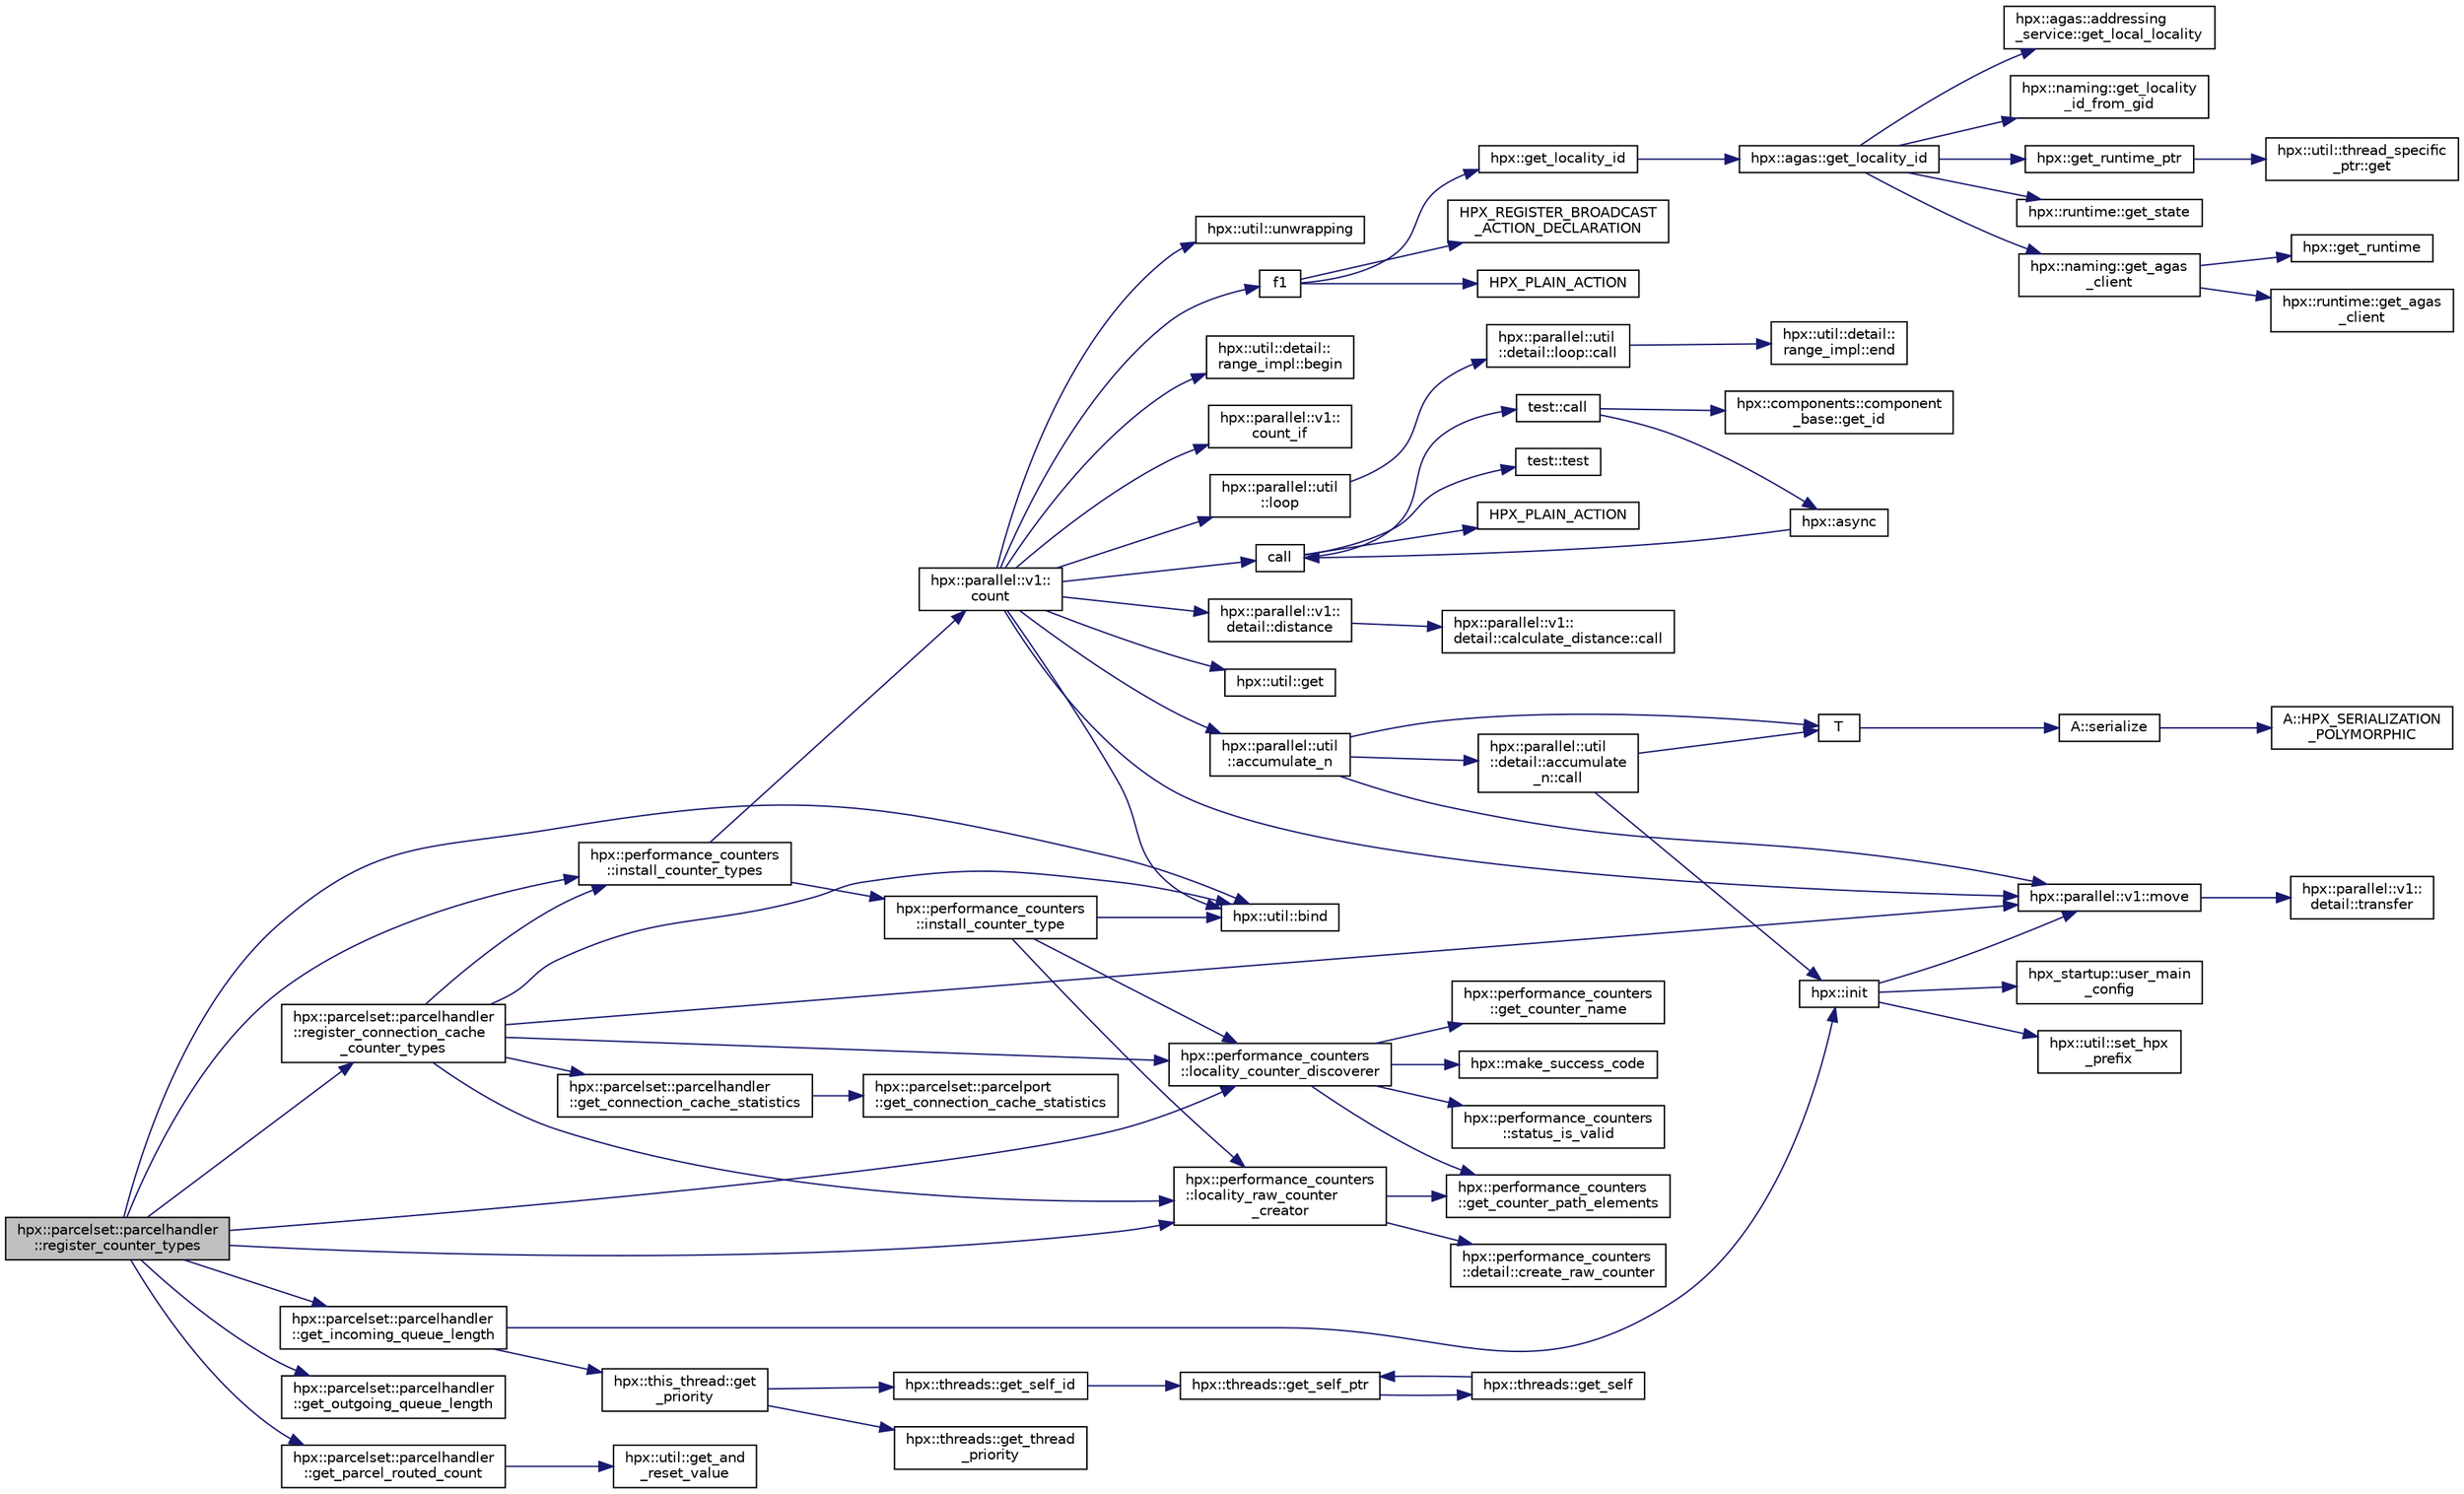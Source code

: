 digraph "hpx::parcelset::parcelhandler::register_counter_types"
{
  edge [fontname="Helvetica",fontsize="10",labelfontname="Helvetica",labelfontsize="10"];
  node [fontname="Helvetica",fontsize="10",shape=record];
  rankdir="LR";
  Node1372 [label="hpx::parcelset::parcelhandler\l::register_counter_types",height=0.2,width=0.4,color="black", fillcolor="grey75", style="filled", fontcolor="black"];
  Node1372 -> Node1373 [color="midnightblue",fontsize="10",style="solid",fontname="Helvetica"];
  Node1373 [label="hpx::parcelset::parcelhandler\l::register_connection_cache\l_counter_types",height=0.2,width=0.4,color="black", fillcolor="white", style="filled",URL="$d4/d2f/classhpx_1_1parcelset_1_1parcelhandler.html#a1765d0cbc47dde5e31afb4bb60a60516"];
  Node1373 -> Node1374 [color="midnightblue",fontsize="10",style="solid",fontname="Helvetica"];
  Node1374 [label="hpx::util::bind",height=0.2,width=0.4,color="black", fillcolor="white", style="filled",URL="$df/dad/namespacehpx_1_1util.html#ad844caedf82a0173d6909d910c3e48c6"];
  Node1373 -> Node1375 [color="midnightblue",fontsize="10",style="solid",fontname="Helvetica"];
  Node1375 [label="hpx::parcelset::parcelhandler\l::get_connection_cache_statistics",height=0.2,width=0.4,color="black", fillcolor="white", style="filled",URL="$d4/d2f/classhpx_1_1parcelset_1_1parcelhandler.html#aefc428a29f7d25b09659a4e408bda165"];
  Node1375 -> Node1376 [color="midnightblue",fontsize="10",style="solid",fontname="Helvetica"];
  Node1376 [label="hpx::parcelset::parcelport\l::get_connection_cache_statistics",height=0.2,width=0.4,color="black", fillcolor="white", style="filled",URL="$d9/d67/classhpx_1_1parcelset_1_1parcelport.html#a3168a01b65c91841c55c9dc923a98437"];
  Node1373 -> Node1377 [color="midnightblue",fontsize="10",style="solid",fontname="Helvetica"];
  Node1377 [label="hpx::performance_counters\l::locality_raw_counter\l_creator",height=0.2,width=0.4,color="black", fillcolor="white", style="filled",URL="$d0/d36/namespacehpx_1_1performance__counters.html#ae4c341430bcefef5080eb7b92b489700"];
  Node1377 -> Node1378 [color="midnightblue",fontsize="10",style="solid",fontname="Helvetica"];
  Node1378 [label="hpx::performance_counters\l::get_counter_path_elements",height=0.2,width=0.4,color="black", fillcolor="white", style="filled",URL="$d0/d36/namespacehpx_1_1performance__counters.html#a20efd215ad44c2a1d6bf36731b07094c",tooltip="Fill the given counter_path_elements instance from the given full name of a counter. "];
  Node1377 -> Node1379 [color="midnightblue",fontsize="10",style="solid",fontname="Helvetica"];
  Node1379 [label="hpx::performance_counters\l::detail::create_raw_counter",height=0.2,width=0.4,color="black", fillcolor="white", style="filled",URL="$d0/df8/namespacehpx_1_1performance__counters_1_1detail.html#a5e451affac03963e4ae0cb8eddb34fbd"];
  Node1373 -> Node1380 [color="midnightblue",fontsize="10",style="solid",fontname="Helvetica"];
  Node1380 [label="hpx::parallel::v1::move",height=0.2,width=0.4,color="black", fillcolor="white", style="filled",URL="$db/db9/namespacehpx_1_1parallel_1_1v1.html#aa7c4ede081ce786c9d1eb1adff495cfc"];
  Node1380 -> Node1381 [color="midnightblue",fontsize="10",style="solid",fontname="Helvetica"];
  Node1381 [label="hpx::parallel::v1::\ldetail::transfer",height=0.2,width=0.4,color="black", fillcolor="white", style="filled",URL="$d2/ddd/namespacehpx_1_1parallel_1_1v1_1_1detail.html#ab1b56a05e1885ca7cc7ffa1804dd2f3c"];
  Node1373 -> Node1382 [color="midnightblue",fontsize="10",style="solid",fontname="Helvetica"];
  Node1382 [label="hpx::performance_counters\l::locality_counter_discoverer",height=0.2,width=0.4,color="black", fillcolor="white", style="filled",URL="$d0/d36/namespacehpx_1_1performance__counters.html#a1dde75a358cb6a734c22cd84eb1401ba"];
  Node1382 -> Node1378 [color="midnightblue",fontsize="10",style="solid",fontname="Helvetica"];
  Node1382 -> Node1383 [color="midnightblue",fontsize="10",style="solid",fontname="Helvetica"];
  Node1383 [label="hpx::performance_counters\l::status_is_valid",height=0.2,width=0.4,color="black", fillcolor="white", style="filled",URL="$d0/d36/namespacehpx_1_1performance__counters.html#a02f879175b5bb99013a8c79f66e57213"];
  Node1382 -> Node1384 [color="midnightblue",fontsize="10",style="solid",fontname="Helvetica"];
  Node1384 [label="hpx::performance_counters\l::get_counter_name",height=0.2,width=0.4,color="black", fillcolor="white", style="filled",URL="$d0/d36/namespacehpx_1_1performance__counters.html#af277aab5e2e75f4d32dedcb1f4cdf21d",tooltip="Create a full name of a counter from the contents of the given counter_path_elements instance..."];
  Node1382 -> Node1385 [color="midnightblue",fontsize="10",style="solid",fontname="Helvetica"];
  Node1385 [label="hpx::make_success_code",height=0.2,width=0.4,color="black", fillcolor="white", style="filled",URL="$d8/d83/namespacehpx.html#a0e8512a8f49e2a6c8185061181419d8f",tooltip="Returns error_code(hpx::success, \"success\", mode). "];
  Node1373 -> Node1386 [color="midnightblue",fontsize="10",style="solid",fontname="Helvetica"];
  Node1386 [label="hpx::performance_counters\l::install_counter_types",height=0.2,width=0.4,color="black", fillcolor="white", style="filled",URL="$d0/d36/namespacehpx_1_1performance__counters.html#ab040877c215a8e5c82c3d17e1a6fea1e"];
  Node1386 -> Node1387 [color="midnightblue",fontsize="10",style="solid",fontname="Helvetica"];
  Node1387 [label="hpx::parallel::v1::\lcount",height=0.2,width=0.4,color="black", fillcolor="white", style="filled",URL="$db/db9/namespacehpx_1_1parallel_1_1v1.html#a19d058114a2bd44801aab4176b188e23"];
  Node1387 -> Node1388 [color="midnightblue",fontsize="10",style="solid",fontname="Helvetica"];
  Node1388 [label="hpx::parallel::v1::\lcount_if",height=0.2,width=0.4,color="black", fillcolor="white", style="filled",URL="$db/db9/namespacehpx_1_1parallel_1_1v1.html#ad836ff017ec208c2d6388a9b47b05ce0"];
  Node1387 -> Node1389 [color="midnightblue",fontsize="10",style="solid",fontname="Helvetica"];
  Node1389 [label="f1",height=0.2,width=0.4,color="black", fillcolor="white", style="filled",URL="$d8/d8b/broadcast_8cpp.html#a1751fbd41f2529b84514a9dbd767959a"];
  Node1389 -> Node1390 [color="midnightblue",fontsize="10",style="solid",fontname="Helvetica"];
  Node1390 [label="hpx::get_locality_id",height=0.2,width=0.4,color="black", fillcolor="white", style="filled",URL="$d8/d83/namespacehpx.html#a158d7c54a657bb364c1704033010697b",tooltip="Return the number of the locality this function is being called from. "];
  Node1390 -> Node1391 [color="midnightblue",fontsize="10",style="solid",fontname="Helvetica"];
  Node1391 [label="hpx::agas::get_locality_id",height=0.2,width=0.4,color="black", fillcolor="white", style="filled",URL="$dc/d54/namespacehpx_1_1agas.html#a491cc2ddecdf0f1a9129900caa6a4d3e"];
  Node1391 -> Node1392 [color="midnightblue",fontsize="10",style="solid",fontname="Helvetica"];
  Node1392 [label="hpx::get_runtime_ptr",height=0.2,width=0.4,color="black", fillcolor="white", style="filled",URL="$d8/d83/namespacehpx.html#af29daf2bb3e01b4d6495a1742b6cce64"];
  Node1392 -> Node1393 [color="midnightblue",fontsize="10",style="solid",fontname="Helvetica"];
  Node1393 [label="hpx::util::thread_specific\l_ptr::get",height=0.2,width=0.4,color="black", fillcolor="white", style="filled",URL="$d4/d4c/structhpx_1_1util_1_1thread__specific__ptr.html#a3b27d8520710478aa41d1f74206bdba9"];
  Node1391 -> Node1394 [color="midnightblue",fontsize="10",style="solid",fontname="Helvetica"];
  Node1394 [label="hpx::runtime::get_state",height=0.2,width=0.4,color="black", fillcolor="white", style="filled",URL="$d0/d7b/classhpx_1_1runtime.html#ab405f80e060dac95d624520f38b0524c"];
  Node1391 -> Node1395 [color="midnightblue",fontsize="10",style="solid",fontname="Helvetica"];
  Node1395 [label="hpx::naming::get_agas\l_client",height=0.2,width=0.4,color="black", fillcolor="white", style="filled",URL="$d4/dc9/namespacehpx_1_1naming.html#a0408fffd5d34b620712a801b0ae3b032"];
  Node1395 -> Node1396 [color="midnightblue",fontsize="10",style="solid",fontname="Helvetica"];
  Node1396 [label="hpx::get_runtime",height=0.2,width=0.4,color="black", fillcolor="white", style="filled",URL="$d8/d83/namespacehpx.html#aef902cc6c7dd3b9fbadf34d1e850a070"];
  Node1395 -> Node1397 [color="midnightblue",fontsize="10",style="solid",fontname="Helvetica"];
  Node1397 [label="hpx::runtime::get_agas\l_client",height=0.2,width=0.4,color="black", fillcolor="white", style="filled",URL="$d0/d7b/classhpx_1_1runtime.html#aeb5dddd30d6b9861669af8ad44d1a96a"];
  Node1391 -> Node1398 [color="midnightblue",fontsize="10",style="solid",fontname="Helvetica"];
  Node1398 [label="hpx::agas::addressing\l_service::get_local_locality",height=0.2,width=0.4,color="black", fillcolor="white", style="filled",URL="$db/d58/structhpx_1_1agas_1_1addressing__service.html#ab52c19a37c2a7a006c6c15f90ad0539c"];
  Node1391 -> Node1399 [color="midnightblue",fontsize="10",style="solid",fontname="Helvetica"];
  Node1399 [label="hpx::naming::get_locality\l_id_from_gid",height=0.2,width=0.4,color="black", fillcolor="white", style="filled",URL="$d4/dc9/namespacehpx_1_1naming.html#a7fd43037784560bd04fda9b49e33529f"];
  Node1389 -> Node1400 [color="midnightblue",fontsize="10",style="solid",fontname="Helvetica"];
  Node1400 [label="HPX_PLAIN_ACTION",height=0.2,width=0.4,color="black", fillcolor="white", style="filled",URL="$d8/d8b/broadcast_8cpp.html#a19685a0394ce6a99351f7a679f6eeefc"];
  Node1389 -> Node1401 [color="midnightblue",fontsize="10",style="solid",fontname="Helvetica"];
  Node1401 [label="HPX_REGISTER_BROADCAST\l_ACTION_DECLARATION",height=0.2,width=0.4,color="black", fillcolor="white", style="filled",URL="$d7/d38/addressing__service_8cpp.html#a573d764d9cb34eec46a4bdffcf07875f"];
  Node1387 -> Node1402 [color="midnightblue",fontsize="10",style="solid",fontname="Helvetica"];
  Node1402 [label="hpx::parallel::util\l::loop",height=0.2,width=0.4,color="black", fillcolor="white", style="filled",URL="$df/dc6/namespacehpx_1_1parallel_1_1util.html#a3f434e00f42929aac85debb8c5782213"];
  Node1402 -> Node1403 [color="midnightblue",fontsize="10",style="solid",fontname="Helvetica"];
  Node1403 [label="hpx::parallel::util\l::detail::loop::call",height=0.2,width=0.4,color="black", fillcolor="white", style="filled",URL="$da/d06/structhpx_1_1parallel_1_1util_1_1detail_1_1loop.html#a5c5e8dbda782f09cdb7bc2509e3bf09e"];
  Node1403 -> Node1404 [color="midnightblue",fontsize="10",style="solid",fontname="Helvetica"];
  Node1404 [label="hpx::util::detail::\lrange_impl::end",height=0.2,width=0.4,color="black", fillcolor="white", style="filled",URL="$d4/d4a/namespacehpx_1_1util_1_1detail_1_1range__impl.html#afb2ea48b0902f52ee4d8b764807b4316"];
  Node1387 -> Node1374 [color="midnightblue",fontsize="10",style="solid",fontname="Helvetica"];
  Node1387 -> Node1380 [color="midnightblue",fontsize="10",style="solid",fontname="Helvetica"];
  Node1387 -> Node1405 [color="midnightblue",fontsize="10",style="solid",fontname="Helvetica"];
  Node1405 [label="hpx::util::get",height=0.2,width=0.4,color="black", fillcolor="white", style="filled",URL="$df/dad/namespacehpx_1_1util.html#a5cbd3c41f03f4d4acaedaa4777e3cc02"];
  Node1387 -> Node1406 [color="midnightblue",fontsize="10",style="solid",fontname="Helvetica"];
  Node1406 [label="call",height=0.2,width=0.4,color="black", fillcolor="white", style="filled",URL="$d2/d67/promise__1620_8cpp.html#a58357f0b82bc761e1d0b9091ed563a70"];
  Node1406 -> Node1407 [color="midnightblue",fontsize="10",style="solid",fontname="Helvetica"];
  Node1407 [label="test::test",height=0.2,width=0.4,color="black", fillcolor="white", style="filled",URL="$d8/d89/structtest.html#ab42d5ece712d716b04cb3f686f297a26"];
  Node1406 -> Node1408 [color="midnightblue",fontsize="10",style="solid",fontname="Helvetica"];
  Node1408 [label="HPX_PLAIN_ACTION",height=0.2,width=0.4,color="black", fillcolor="white", style="filled",URL="$d2/d67/promise__1620_8cpp.html#ab96aab827a4b1fcaf66cfe0ba83fef23"];
  Node1406 -> Node1409 [color="midnightblue",fontsize="10",style="solid",fontname="Helvetica"];
  Node1409 [label="test::call",height=0.2,width=0.4,color="black", fillcolor="white", style="filled",URL="$d8/d89/structtest.html#aeb29e7ed6518b9426ccf1344c52620ae"];
  Node1409 -> Node1410 [color="midnightblue",fontsize="10",style="solid",fontname="Helvetica"];
  Node1410 [label="hpx::async",height=0.2,width=0.4,color="black", fillcolor="white", style="filled",URL="$d8/d83/namespacehpx.html#acb7d8e37b73b823956ce144f9a57eaa4"];
  Node1410 -> Node1406 [color="midnightblue",fontsize="10",style="solid",fontname="Helvetica"];
  Node1409 -> Node1411 [color="midnightblue",fontsize="10",style="solid",fontname="Helvetica"];
  Node1411 [label="hpx::components::component\l_base::get_id",height=0.2,width=0.4,color="black", fillcolor="white", style="filled",URL="$d2/de6/classhpx_1_1components_1_1component__base.html#a4c8fd93514039bdf01c48d66d82b19cd"];
  Node1387 -> Node1412 [color="midnightblue",fontsize="10",style="solid",fontname="Helvetica"];
  Node1412 [label="hpx::parallel::v1::\ldetail::distance",height=0.2,width=0.4,color="black", fillcolor="white", style="filled",URL="$d2/ddd/namespacehpx_1_1parallel_1_1v1_1_1detail.html#a6bea3c6a5f470cad11f27ee6bab4a33f"];
  Node1412 -> Node1413 [color="midnightblue",fontsize="10",style="solid",fontname="Helvetica"];
  Node1413 [label="hpx::parallel::v1::\ldetail::calculate_distance::call",height=0.2,width=0.4,color="black", fillcolor="white", style="filled",URL="$db/dfa/structhpx_1_1parallel_1_1v1_1_1detail_1_1calculate__distance.html#a950a6627830a7d019ac0e734b0a447bf"];
  Node1387 -> Node1414 [color="midnightblue",fontsize="10",style="solid",fontname="Helvetica"];
  Node1414 [label="hpx::util::unwrapping",height=0.2,width=0.4,color="black", fillcolor="white", style="filled",URL="$df/dad/namespacehpx_1_1util.html#a7529d9ac687684c33403cdd1f9cef8e4"];
  Node1387 -> Node1415 [color="midnightblue",fontsize="10",style="solid",fontname="Helvetica"];
  Node1415 [label="hpx::parallel::util\l::accumulate_n",height=0.2,width=0.4,color="black", fillcolor="white", style="filled",URL="$df/dc6/namespacehpx_1_1parallel_1_1util.html#af19f9a2722f97c2247ea5d0dbb5e2d25"];
  Node1415 -> Node1416 [color="midnightblue",fontsize="10",style="solid",fontname="Helvetica"];
  Node1416 [label="hpx::parallel::util\l::detail::accumulate\l_n::call",height=0.2,width=0.4,color="black", fillcolor="white", style="filled",URL="$d8/d3b/structhpx_1_1parallel_1_1util_1_1detail_1_1accumulate__n.html#a765aceb8ab313fc92f7c4aaf70ccca8f"];
  Node1416 -> Node1417 [color="midnightblue",fontsize="10",style="solid",fontname="Helvetica"];
  Node1417 [label="hpx::init",height=0.2,width=0.4,color="black", fillcolor="white", style="filled",URL="$d8/d83/namespacehpx.html#a3c694ea960b47c56b33351ba16e3d76b",tooltip="Main entry point for launching the HPX runtime system. "];
  Node1417 -> Node1418 [color="midnightblue",fontsize="10",style="solid",fontname="Helvetica"];
  Node1418 [label="hpx::util::set_hpx\l_prefix",height=0.2,width=0.4,color="black", fillcolor="white", style="filled",URL="$df/dad/namespacehpx_1_1util.html#ae40a23c1ba0a48d9304dcf717a95793e"];
  Node1417 -> Node1419 [color="midnightblue",fontsize="10",style="solid",fontname="Helvetica"];
  Node1419 [label="hpx_startup::user_main\l_config",height=0.2,width=0.4,color="black", fillcolor="white", style="filled",URL="$d3/dd2/namespacehpx__startup.html#aaac571d88bd3912a4225a23eb3261637"];
  Node1417 -> Node1380 [color="midnightblue",fontsize="10",style="solid",fontname="Helvetica"];
  Node1416 -> Node1420 [color="midnightblue",fontsize="10",style="solid",fontname="Helvetica"];
  Node1420 [label="T",height=0.2,width=0.4,color="black", fillcolor="white", style="filled",URL="$db/d33/polymorphic__semiintrusive__template_8cpp.html#ad187658f9cb91c1312b39ae7e896f1ea"];
  Node1420 -> Node1421 [color="midnightblue",fontsize="10",style="solid",fontname="Helvetica"];
  Node1421 [label="A::serialize",height=0.2,width=0.4,color="black", fillcolor="white", style="filled",URL="$d7/da0/struct_a.html#a5f5c287cf471e274ed9dda0da1592212"];
  Node1421 -> Node1422 [color="midnightblue",fontsize="10",style="solid",fontname="Helvetica"];
  Node1422 [label="A::HPX_SERIALIZATION\l_POLYMORPHIC",height=0.2,width=0.4,color="black", fillcolor="white", style="filled",URL="$d7/da0/struct_a.html#ada978cc156cebbafddb1f3aa4c01918c"];
  Node1415 -> Node1380 [color="midnightblue",fontsize="10",style="solid",fontname="Helvetica"];
  Node1415 -> Node1420 [color="midnightblue",fontsize="10",style="solid",fontname="Helvetica"];
  Node1387 -> Node1423 [color="midnightblue",fontsize="10",style="solid",fontname="Helvetica"];
  Node1423 [label="hpx::util::detail::\lrange_impl::begin",height=0.2,width=0.4,color="black", fillcolor="white", style="filled",URL="$d4/d4a/namespacehpx_1_1util_1_1detail_1_1range__impl.html#a31e165df2b865cdd961f35ce938db41a"];
  Node1386 -> Node1424 [color="midnightblue",fontsize="10",style="solid",fontname="Helvetica"];
  Node1424 [label="hpx::performance_counters\l::install_counter_type",height=0.2,width=0.4,color="black", fillcolor="white", style="filled",URL="$d0/d36/namespacehpx_1_1performance__counters.html#a4145b8ec6c6b285ea708fd1ac981431f",tooltip="Install a new generic performance counter type in a way, which will uninstall it automatically during..."];
  Node1424 -> Node1374 [color="midnightblue",fontsize="10",style="solid",fontname="Helvetica"];
  Node1424 -> Node1377 [color="midnightblue",fontsize="10",style="solid",fontname="Helvetica"];
  Node1424 -> Node1382 [color="midnightblue",fontsize="10",style="solid",fontname="Helvetica"];
  Node1372 -> Node1374 [color="midnightblue",fontsize="10",style="solid",fontname="Helvetica"];
  Node1372 -> Node1425 [color="midnightblue",fontsize="10",style="solid",fontname="Helvetica"];
  Node1425 [label="hpx::parcelset::parcelhandler\l::get_incoming_queue_length",height=0.2,width=0.4,color="black", fillcolor="white", style="filled",URL="$d4/d2f/classhpx_1_1parcelset_1_1parcelhandler.html#a638a504bb075a4da7cadeee962eb0141"];
  Node1425 -> Node1426 [color="midnightblue",fontsize="10",style="solid",fontname="Helvetica"];
  Node1426 [label="hpx::this_thread::get\l_priority",height=0.2,width=0.4,color="black", fillcolor="white", style="filled",URL="$d9/d52/namespacehpx_1_1this__thread.html#ab49ad5fcd17d3b4f0aba65ba15db23f1"];
  Node1426 -> Node1427 [color="midnightblue",fontsize="10",style="solid",fontname="Helvetica"];
  Node1427 [label="hpx::threads::get_thread\l_priority",height=0.2,width=0.4,color="black", fillcolor="white", style="filled",URL="$d7/d28/namespacehpx_1_1threads.html#ac200e4ded92585c732c4d8bd5a0c8d5f"];
  Node1426 -> Node1428 [color="midnightblue",fontsize="10",style="solid",fontname="Helvetica"];
  Node1428 [label="hpx::threads::get_self_id",height=0.2,width=0.4,color="black", fillcolor="white", style="filled",URL="$d7/d28/namespacehpx_1_1threads.html#afafe0f900b9fac3d4ed3c747625c1cfe"];
  Node1428 -> Node1429 [color="midnightblue",fontsize="10",style="solid",fontname="Helvetica"];
  Node1429 [label="hpx::threads::get_self_ptr",height=0.2,width=0.4,color="black", fillcolor="white", style="filled",URL="$d7/d28/namespacehpx_1_1threads.html#a22877ae347ad884cde3a51397dad6c53"];
  Node1429 -> Node1430 [color="midnightblue",fontsize="10",style="solid",fontname="Helvetica"];
  Node1430 [label="hpx::threads::get_self",height=0.2,width=0.4,color="black", fillcolor="white", style="filled",URL="$d7/d28/namespacehpx_1_1threads.html#a07daf4d6d29233f20d66d41ab7b5b8e8"];
  Node1430 -> Node1429 [color="midnightblue",fontsize="10",style="solid",fontname="Helvetica"];
  Node1425 -> Node1417 [color="midnightblue",fontsize="10",style="solid",fontname="Helvetica"];
  Node1372 -> Node1431 [color="midnightblue",fontsize="10",style="solid",fontname="Helvetica"];
  Node1431 [label="hpx::parcelset::parcelhandler\l::get_outgoing_queue_length",height=0.2,width=0.4,color="black", fillcolor="white", style="filled",URL="$d4/d2f/classhpx_1_1parcelset_1_1parcelhandler.html#a426e439c8ec6900a9bcd2f522a59d6ca"];
  Node1372 -> Node1432 [color="midnightblue",fontsize="10",style="solid",fontname="Helvetica"];
  Node1432 [label="hpx::parcelset::parcelhandler\l::get_parcel_routed_count",height=0.2,width=0.4,color="black", fillcolor="white", style="filled",URL="$d4/d2f/classhpx_1_1parcelset_1_1parcelhandler.html#ae0035fda2ee588280437fe266062743e"];
  Node1432 -> Node1433 [color="midnightblue",fontsize="10",style="solid",fontname="Helvetica"];
  Node1433 [label="hpx::util::get_and\l_reset_value",height=0.2,width=0.4,color="black", fillcolor="white", style="filled",URL="$df/dad/namespacehpx_1_1util.html#ad5c4989e2aa44d2be2a0c236d87b9239"];
  Node1372 -> Node1377 [color="midnightblue",fontsize="10",style="solid",fontname="Helvetica"];
  Node1372 -> Node1382 [color="midnightblue",fontsize="10",style="solid",fontname="Helvetica"];
  Node1372 -> Node1386 [color="midnightblue",fontsize="10",style="solid",fontname="Helvetica"];
}

